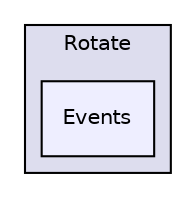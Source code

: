 digraph "MediaMotion/Assets/Scripts/Modules/Components/Rotate/Events" {
  compound=true
  node [ fontsize="10", fontname="Helvetica"];
  edge [ labelfontsize="10", labelfontname="Helvetica"];
  subgraph clusterdir_494c3edd58990493e19cd46af116ddc1 {
    graph [ bgcolor="#ddddee", pencolor="black", label="Rotate" fontname="Helvetica", fontsize="10", URL="dir_494c3edd58990493e19cd46af116ddc1.html"]
  dir_d109aa4fe9929a873125a9badb748bc7 [shape=box, label="Events", style="filled", fillcolor="#eeeeff", pencolor="black", URL="dir_d109aa4fe9929a873125a9badb748bc7.html"];
  }
}
